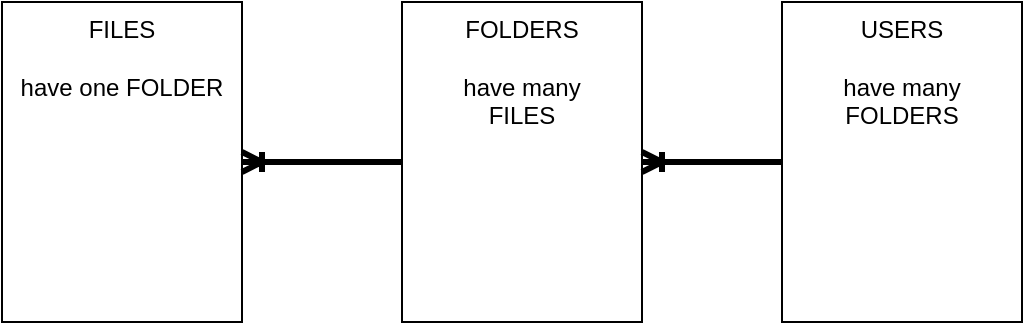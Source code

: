 <mxfile version="14.6.13" type="device"><diagram id="7tj3eq60SmyLnIyc0TwG" name="Page-1"><mxGraphModel dx="675" dy="389" grid="1" gridSize="10" guides="1" tooltips="1" connect="1" arrows="1" fold="1" page="1" pageScale="1" pageWidth="1169" pageHeight="827" math="0" shadow="0"><root><mxCell id="0"/><mxCell id="1" parent="0"/><mxCell id="kNMgjE8AoZA_Jgq5N2y3-1" value="FILES&lt;br&gt;&lt;br&gt;have one FOLDER" style="rounded=0;whiteSpace=wrap;html=1;verticalAlign=top;" vertex="1" parent="1"><mxGeometry x="100" y="110" width="120" height="160" as="geometry"/></mxCell><mxCell id="kNMgjE8AoZA_Jgq5N2y3-2" value="FOLDERS&lt;br&gt;&lt;br&gt;have many &lt;br&gt;FILES" style="rounded=0;whiteSpace=wrap;html=1;verticalAlign=top;" vertex="1" parent="1"><mxGeometry x="300" y="110" width="120" height="160" as="geometry"/></mxCell><mxCell id="kNMgjE8AoZA_Jgq5N2y3-3" value="USERS&lt;br&gt;&lt;br&gt;have many FOLDERS" style="rounded=0;whiteSpace=wrap;html=1;verticalAlign=top;" vertex="1" parent="1"><mxGeometry x="490" y="110" width="120" height="160" as="geometry"/></mxCell><mxCell id="kNMgjE8AoZA_Jgq5N2y3-5" value="" style="endArrow=none;html=1;entryX=0;entryY=0.5;entryDx=0;entryDy=0;startArrow=ERoneToMany;startFill=0;strokeWidth=3;" edge="1" parent="1" source="kNMgjE8AoZA_Jgq5N2y3-2" target="kNMgjE8AoZA_Jgq5N2y3-3"><mxGeometry width="50" height="50" relative="1" as="geometry"><mxPoint x="230" y="200" as="sourcePoint"/><mxPoint x="310" y="200" as="targetPoint"/></mxGeometry></mxCell><mxCell id="kNMgjE8AoZA_Jgq5N2y3-6" value="" style="endArrow=none;html=1;entryX=0;entryY=0.5;entryDx=0;entryDy=0;startArrow=ERoneToMany;startFill=0;strokeWidth=3;" edge="1" parent="1" source="kNMgjE8AoZA_Jgq5N2y3-1" target="kNMgjE8AoZA_Jgq5N2y3-2"><mxGeometry width="50" height="50" relative="1" as="geometry"><mxPoint x="430" y="200" as="sourcePoint"/><mxPoint x="500" y="200" as="targetPoint"/></mxGeometry></mxCell></root></mxGraphModel></diagram></mxfile>